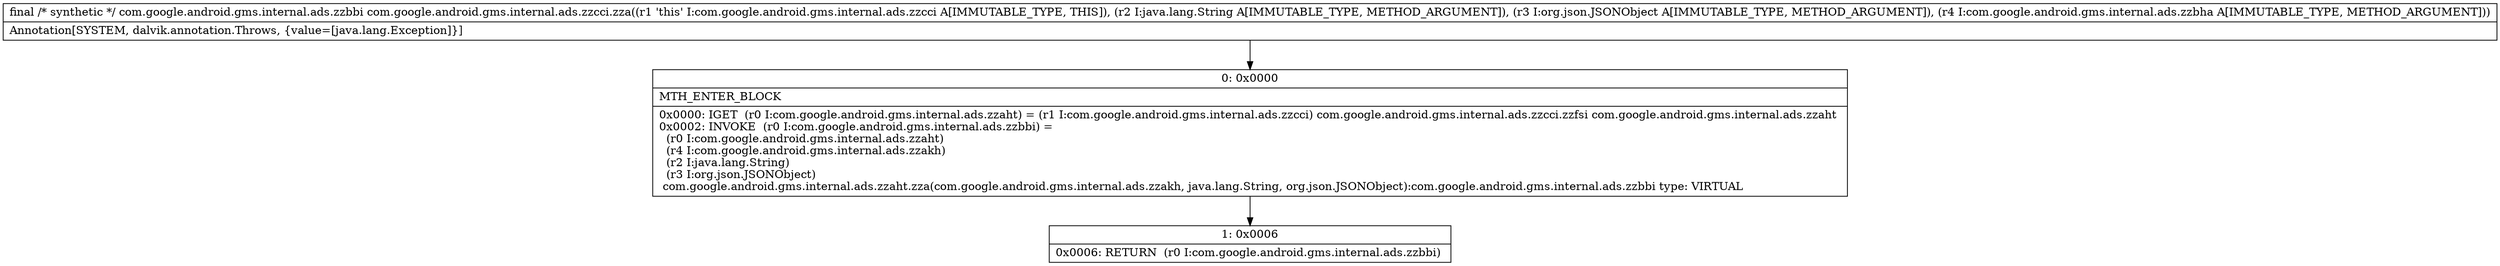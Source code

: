 digraph "CFG forcom.google.android.gms.internal.ads.zzcci.zza(Ljava\/lang\/String;Lorg\/json\/JSONObject;Lcom\/google\/android\/gms\/internal\/ads\/zzbha;)Lcom\/google\/android\/gms\/internal\/ads\/zzbbi;" {
Node_0 [shape=record,label="{0\:\ 0x0000|MTH_ENTER_BLOCK\l|0x0000: IGET  (r0 I:com.google.android.gms.internal.ads.zzaht) = (r1 I:com.google.android.gms.internal.ads.zzcci) com.google.android.gms.internal.ads.zzcci.zzfsi com.google.android.gms.internal.ads.zzaht \l0x0002: INVOKE  (r0 I:com.google.android.gms.internal.ads.zzbbi) = \l  (r0 I:com.google.android.gms.internal.ads.zzaht)\l  (r4 I:com.google.android.gms.internal.ads.zzakh)\l  (r2 I:java.lang.String)\l  (r3 I:org.json.JSONObject)\l com.google.android.gms.internal.ads.zzaht.zza(com.google.android.gms.internal.ads.zzakh, java.lang.String, org.json.JSONObject):com.google.android.gms.internal.ads.zzbbi type: VIRTUAL \l}"];
Node_1 [shape=record,label="{1\:\ 0x0006|0x0006: RETURN  (r0 I:com.google.android.gms.internal.ads.zzbbi) \l}"];
MethodNode[shape=record,label="{final \/* synthetic *\/ com.google.android.gms.internal.ads.zzbbi com.google.android.gms.internal.ads.zzcci.zza((r1 'this' I:com.google.android.gms.internal.ads.zzcci A[IMMUTABLE_TYPE, THIS]), (r2 I:java.lang.String A[IMMUTABLE_TYPE, METHOD_ARGUMENT]), (r3 I:org.json.JSONObject A[IMMUTABLE_TYPE, METHOD_ARGUMENT]), (r4 I:com.google.android.gms.internal.ads.zzbha A[IMMUTABLE_TYPE, METHOD_ARGUMENT]))  | Annotation[SYSTEM, dalvik.annotation.Throws, \{value=[java.lang.Exception]\}]\l}"];
MethodNode -> Node_0;
Node_0 -> Node_1;
}

